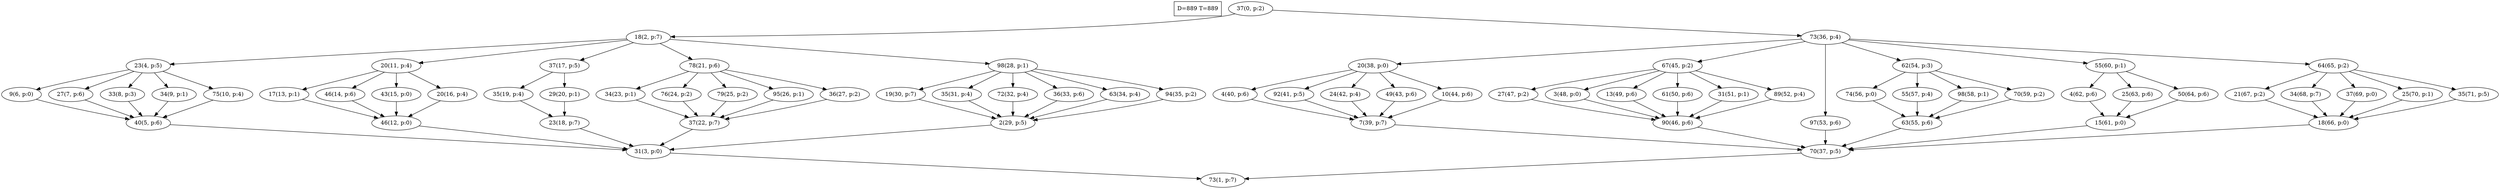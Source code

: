 digraph Task {
i [shape=box, label="D=889 T=889"]; 
0 [label="37(0, p:2)"];
1 [label="73(1, p:7)"];
2 [label="18(2, p:7)"];
3 [label="31(3, p:0)"];
4 [label="23(4, p:5)"];
5 [label="40(5, p:6)"];
6 [label="9(6, p:0)"];
7 [label="27(7, p:6)"];
8 [label="33(8, p:3)"];
9 [label="34(9, p:1)"];
10 [label="75(10, p:4)"];
11 [label="20(11, p:4)"];
12 [label="46(12, p:0)"];
13 [label="17(13, p:1)"];
14 [label="46(14, p:6)"];
15 [label="43(15, p:0)"];
16 [label="20(16, p:4)"];
17 [label="37(17, p:5)"];
18 [label="23(18, p:7)"];
19 [label="35(19, p:4)"];
20 [label="29(20, p:1)"];
21 [label="78(21, p:6)"];
22 [label="37(22, p:7)"];
23 [label="34(23, p:1)"];
24 [label="76(24, p:2)"];
25 [label="79(25, p:2)"];
26 [label="95(26, p:1)"];
27 [label="36(27, p:2)"];
28 [label="98(28, p:1)"];
29 [label="2(29, p:5)"];
30 [label="19(30, p:7)"];
31 [label="35(31, p:4)"];
32 [label="72(32, p:4)"];
33 [label="36(33, p:6)"];
34 [label="63(34, p:4)"];
35 [label="94(35, p:2)"];
36 [label="73(36, p:4)"];
37 [label="70(37, p:5)"];
38 [label="20(38, p:0)"];
39 [label="7(39, p:7)"];
40 [label="4(40, p:6)"];
41 [label="92(41, p:5)"];
42 [label="24(42, p:4)"];
43 [label="49(43, p:6)"];
44 [label="10(44, p:6)"];
45 [label="67(45, p:2)"];
46 [label="90(46, p:6)"];
47 [label="27(47, p:2)"];
48 [label="3(48, p:0)"];
49 [label="13(49, p:6)"];
50 [label="61(50, p:6)"];
51 [label="31(51, p:1)"];
52 [label="89(52, p:4)"];
53 [label="97(53, p:6)"];
54 [label="62(54, p:3)"];
55 [label="63(55, p:6)"];
56 [label="74(56, p:0)"];
57 [label="55(57, p:4)"];
58 [label="98(58, p:1)"];
59 [label="70(59, p:2)"];
60 [label="55(60, p:1)"];
61 [label="15(61, p:0)"];
62 [label="4(62, p:6)"];
63 [label="25(63, p:6)"];
64 [label="50(64, p:6)"];
65 [label="64(65, p:2)"];
66 [label="18(66, p:0)"];
67 [label="21(67, p:2)"];
68 [label="34(68, p:7)"];
69 [label="37(69, p:0)"];
70 [label="25(70, p:1)"];
71 [label="35(71, p:5)"];
0 -> 2;
0 -> 36;
2 -> 4;
2 -> 11;
2 -> 17;
2 -> 21;
2 -> 28;
3 -> 1;
4 -> 6;
4 -> 7;
4 -> 8;
4 -> 9;
4 -> 10;
5 -> 3;
6 -> 5;
7 -> 5;
8 -> 5;
9 -> 5;
10 -> 5;
11 -> 13;
11 -> 14;
11 -> 15;
11 -> 16;
12 -> 3;
13 -> 12;
14 -> 12;
15 -> 12;
16 -> 12;
17 -> 19;
17 -> 20;
18 -> 3;
19 -> 18;
20 -> 18;
21 -> 23;
21 -> 24;
21 -> 25;
21 -> 26;
21 -> 27;
22 -> 3;
23 -> 22;
24 -> 22;
25 -> 22;
26 -> 22;
27 -> 22;
28 -> 30;
28 -> 31;
28 -> 32;
28 -> 33;
28 -> 34;
28 -> 35;
29 -> 3;
30 -> 29;
31 -> 29;
32 -> 29;
33 -> 29;
34 -> 29;
35 -> 29;
36 -> 38;
36 -> 45;
36 -> 53;
36 -> 54;
36 -> 60;
36 -> 65;
37 -> 1;
38 -> 40;
38 -> 41;
38 -> 42;
38 -> 43;
38 -> 44;
39 -> 37;
40 -> 39;
41 -> 39;
42 -> 39;
43 -> 39;
44 -> 39;
45 -> 47;
45 -> 48;
45 -> 49;
45 -> 50;
45 -> 51;
45 -> 52;
46 -> 37;
47 -> 46;
48 -> 46;
49 -> 46;
50 -> 46;
51 -> 46;
52 -> 46;
53 -> 37;
54 -> 56;
54 -> 57;
54 -> 58;
54 -> 59;
55 -> 37;
56 -> 55;
57 -> 55;
58 -> 55;
59 -> 55;
60 -> 62;
60 -> 63;
60 -> 64;
61 -> 37;
62 -> 61;
63 -> 61;
64 -> 61;
65 -> 67;
65 -> 68;
65 -> 69;
65 -> 70;
65 -> 71;
66 -> 37;
67 -> 66;
68 -> 66;
69 -> 66;
70 -> 66;
71 -> 66;
}